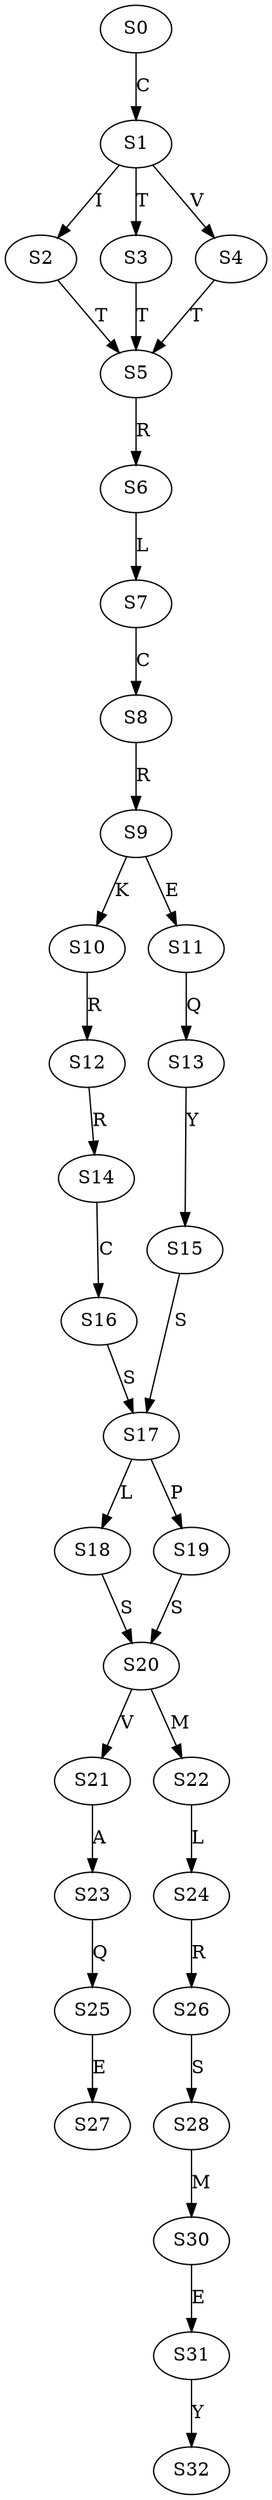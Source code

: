 strict digraph  {
	S0 -> S1 [ label = C ];
	S1 -> S2 [ label = I ];
	S1 -> S3 [ label = T ];
	S1 -> S4 [ label = V ];
	S2 -> S5 [ label = T ];
	S3 -> S5 [ label = T ];
	S4 -> S5 [ label = T ];
	S5 -> S6 [ label = R ];
	S6 -> S7 [ label = L ];
	S7 -> S8 [ label = C ];
	S8 -> S9 [ label = R ];
	S9 -> S10 [ label = K ];
	S9 -> S11 [ label = E ];
	S10 -> S12 [ label = R ];
	S11 -> S13 [ label = Q ];
	S12 -> S14 [ label = R ];
	S13 -> S15 [ label = Y ];
	S14 -> S16 [ label = C ];
	S15 -> S17 [ label = S ];
	S16 -> S17 [ label = S ];
	S17 -> S18 [ label = L ];
	S17 -> S19 [ label = P ];
	S18 -> S20 [ label = S ];
	S19 -> S20 [ label = S ];
	S20 -> S21 [ label = V ];
	S20 -> S22 [ label = M ];
	S21 -> S23 [ label = A ];
	S22 -> S24 [ label = L ];
	S23 -> S25 [ label = Q ];
	S24 -> S26 [ label = R ];
	S25 -> S27 [ label = E ];
	S26 -> S28 [ label = S ];
	S28 -> S30 [ label = M ];
	S30 -> S31 [ label = E ];
	S31 -> S32 [ label = Y ];
}
